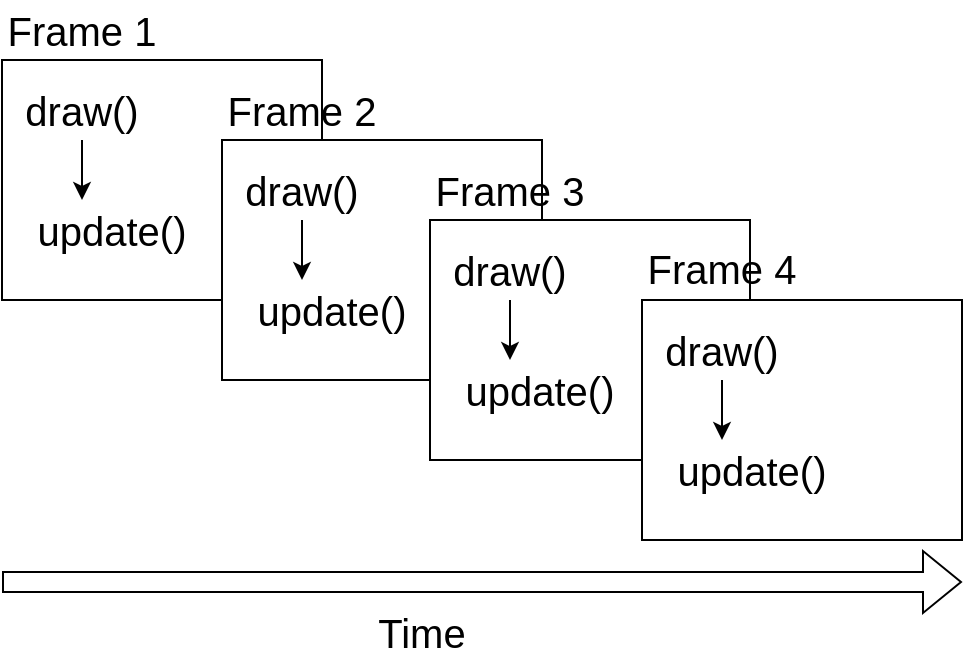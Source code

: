<mxfile version="17.4.2" type="device"><diagram id="h-mH6wk1__83RoBowPfM" name="ページ1"><mxGraphModel dx="946" dy="589" grid="1" gridSize="10" guides="1" tooltips="1" connect="1" arrows="1" fold="1" page="1" pageScale="1" pageWidth="827" pageHeight="1169" math="0" shadow="0"><root><mxCell id="0"/><mxCell id="1" parent="0"/><mxCell id="K03QT77IXynljELwLKKM-1" value="" style="rounded=0;whiteSpace=wrap;html=1;" vertex="1" parent="1"><mxGeometry x="120" y="120" width="160" height="120" as="geometry"/></mxCell><mxCell id="K03QT77IXynljELwLKKM-2" value="draw()" style="text;html=1;strokeColor=none;fillColor=none;align=center;verticalAlign=middle;whiteSpace=wrap;rounded=0;fontSize=20;" vertex="1" parent="1"><mxGeometry x="130" y="130" width="60" height="30" as="geometry"/></mxCell><mxCell id="K03QT77IXynljELwLKKM-3" value="update()" style="text;html=1;strokeColor=none;fillColor=none;align=center;verticalAlign=middle;whiteSpace=wrap;rounded=0;fontSize=20;" vertex="1" parent="1"><mxGeometry x="145" y="190" width="60" height="30" as="geometry"/></mxCell><mxCell id="K03QT77IXynljELwLKKM-4" value="" style="endArrow=classic;html=1;rounded=0;fontSize=20;exitX=0.5;exitY=1;exitDx=0;exitDy=0;entryX=0.25;entryY=0;entryDx=0;entryDy=0;" edge="1" parent="1" source="K03QT77IXynljELwLKKM-2" target="K03QT77IXynljELwLKKM-3"><mxGeometry width="50" height="50" relative="1" as="geometry"><mxPoint x="390" y="330" as="sourcePoint"/><mxPoint x="440" y="280" as="targetPoint"/></mxGeometry></mxCell><mxCell id="K03QT77IXynljELwLKKM-5" value="" style="rounded=0;whiteSpace=wrap;html=1;" vertex="1" parent="1"><mxGeometry x="230" y="160" width="160" height="120" as="geometry"/></mxCell><mxCell id="K03QT77IXynljELwLKKM-6" value="draw()" style="text;html=1;strokeColor=none;fillColor=none;align=center;verticalAlign=middle;whiteSpace=wrap;rounded=0;fontSize=20;" vertex="1" parent="1"><mxGeometry x="240" y="170" width="60" height="30" as="geometry"/></mxCell><mxCell id="K03QT77IXynljELwLKKM-7" value="update()" style="text;html=1;strokeColor=none;fillColor=none;align=center;verticalAlign=middle;whiteSpace=wrap;rounded=0;fontSize=20;" vertex="1" parent="1"><mxGeometry x="255" y="230" width="60" height="30" as="geometry"/></mxCell><mxCell id="K03QT77IXynljELwLKKM-8" value="" style="endArrow=classic;html=1;rounded=0;fontSize=20;exitX=0.5;exitY=1;exitDx=0;exitDy=0;entryX=0.25;entryY=0;entryDx=0;entryDy=0;" edge="1" parent="1" source="K03QT77IXynljELwLKKM-6" target="K03QT77IXynljELwLKKM-7"><mxGeometry width="50" height="50" relative="1" as="geometry"><mxPoint x="500" y="370" as="sourcePoint"/><mxPoint x="550" y="320" as="targetPoint"/></mxGeometry></mxCell><mxCell id="K03QT77IXynljELwLKKM-9" value="" style="rounded=0;whiteSpace=wrap;html=1;" vertex="1" parent="1"><mxGeometry x="334" y="200" width="160" height="120" as="geometry"/></mxCell><mxCell id="K03QT77IXynljELwLKKM-10" value="draw()" style="text;html=1;strokeColor=none;fillColor=none;align=center;verticalAlign=middle;whiteSpace=wrap;rounded=0;fontSize=20;" vertex="1" parent="1"><mxGeometry x="344" y="210" width="60" height="30" as="geometry"/></mxCell><mxCell id="K03QT77IXynljELwLKKM-11" value="update()" style="text;html=1;strokeColor=none;fillColor=none;align=center;verticalAlign=middle;whiteSpace=wrap;rounded=0;fontSize=20;" vertex="1" parent="1"><mxGeometry x="359" y="270" width="60" height="30" as="geometry"/></mxCell><mxCell id="K03QT77IXynljELwLKKM-12" value="" style="endArrow=classic;html=1;rounded=0;fontSize=20;exitX=0.5;exitY=1;exitDx=0;exitDy=0;entryX=0.25;entryY=0;entryDx=0;entryDy=0;" edge="1" parent="1" source="K03QT77IXynljELwLKKM-10" target="K03QT77IXynljELwLKKM-11"><mxGeometry width="50" height="50" relative="1" as="geometry"><mxPoint x="604" y="410" as="sourcePoint"/><mxPoint x="654" y="360" as="targetPoint"/></mxGeometry></mxCell><mxCell id="K03QT77IXynljELwLKKM-13" value="" style="rounded=0;whiteSpace=wrap;html=1;" vertex="1" parent="1"><mxGeometry x="440" y="240" width="160" height="120" as="geometry"/></mxCell><mxCell id="K03QT77IXynljELwLKKM-14" value="draw()" style="text;html=1;strokeColor=none;fillColor=none;align=center;verticalAlign=middle;whiteSpace=wrap;rounded=0;fontSize=20;" vertex="1" parent="1"><mxGeometry x="450" y="250" width="60" height="30" as="geometry"/></mxCell><mxCell id="K03QT77IXynljELwLKKM-15" value="update()" style="text;html=1;strokeColor=none;fillColor=none;align=center;verticalAlign=middle;whiteSpace=wrap;rounded=0;fontSize=20;" vertex="1" parent="1"><mxGeometry x="465" y="310" width="60" height="30" as="geometry"/></mxCell><mxCell id="K03QT77IXynljELwLKKM-16" value="" style="endArrow=classic;html=1;rounded=0;fontSize=20;exitX=0.5;exitY=1;exitDx=0;exitDy=0;entryX=0.25;entryY=0;entryDx=0;entryDy=0;" edge="1" parent="1" source="K03QT77IXynljELwLKKM-14" target="K03QT77IXynljELwLKKM-15"><mxGeometry width="50" height="50" relative="1" as="geometry"><mxPoint x="710" y="450" as="sourcePoint"/><mxPoint x="760" y="400" as="targetPoint"/></mxGeometry></mxCell><mxCell id="K03QT77IXynljELwLKKM-17" value="" style="shape=flexArrow;endArrow=classic;html=1;rounded=0;fontSize=20;" edge="1" parent="1"><mxGeometry width="50" height="50" relative="1" as="geometry"><mxPoint x="120" y="381" as="sourcePoint"/><mxPoint x="600" y="381" as="targetPoint"/></mxGeometry></mxCell><mxCell id="K03QT77IXynljELwLKKM-19" value="Time" style="text;html=1;strokeColor=none;fillColor=none;align=center;verticalAlign=middle;whiteSpace=wrap;rounded=0;fontSize=20;" vertex="1" parent="1"><mxGeometry x="300" y="391" width="60" height="30" as="geometry"/></mxCell><mxCell id="K03QT77IXynljELwLKKM-20" value="Frame 1" style="text;html=1;strokeColor=none;fillColor=none;align=center;verticalAlign=middle;whiteSpace=wrap;rounded=0;fontSize=20;" vertex="1" parent="1"><mxGeometry x="120" y="90" width="80" height="30" as="geometry"/></mxCell><mxCell id="K03QT77IXynljELwLKKM-21" value="Frame 2" style="text;html=1;strokeColor=none;fillColor=none;align=center;verticalAlign=middle;whiteSpace=wrap;rounded=0;fontSize=20;" vertex="1" parent="1"><mxGeometry x="230" y="130" width="80" height="30" as="geometry"/></mxCell><mxCell id="K03QT77IXynljELwLKKM-22" value="Frame 3" style="text;html=1;strokeColor=none;fillColor=none;align=center;verticalAlign=middle;whiteSpace=wrap;rounded=0;fontSize=20;" vertex="1" parent="1"><mxGeometry x="334" y="170" width="80" height="30" as="geometry"/></mxCell><mxCell id="K03QT77IXynljELwLKKM-23" value="Frame 4" style="text;html=1;strokeColor=none;fillColor=none;align=center;verticalAlign=middle;whiteSpace=wrap;rounded=0;fontSize=20;" vertex="1" parent="1"><mxGeometry x="440" y="209" width="80" height="30" as="geometry"/></mxCell></root></mxGraphModel></diagram></mxfile>